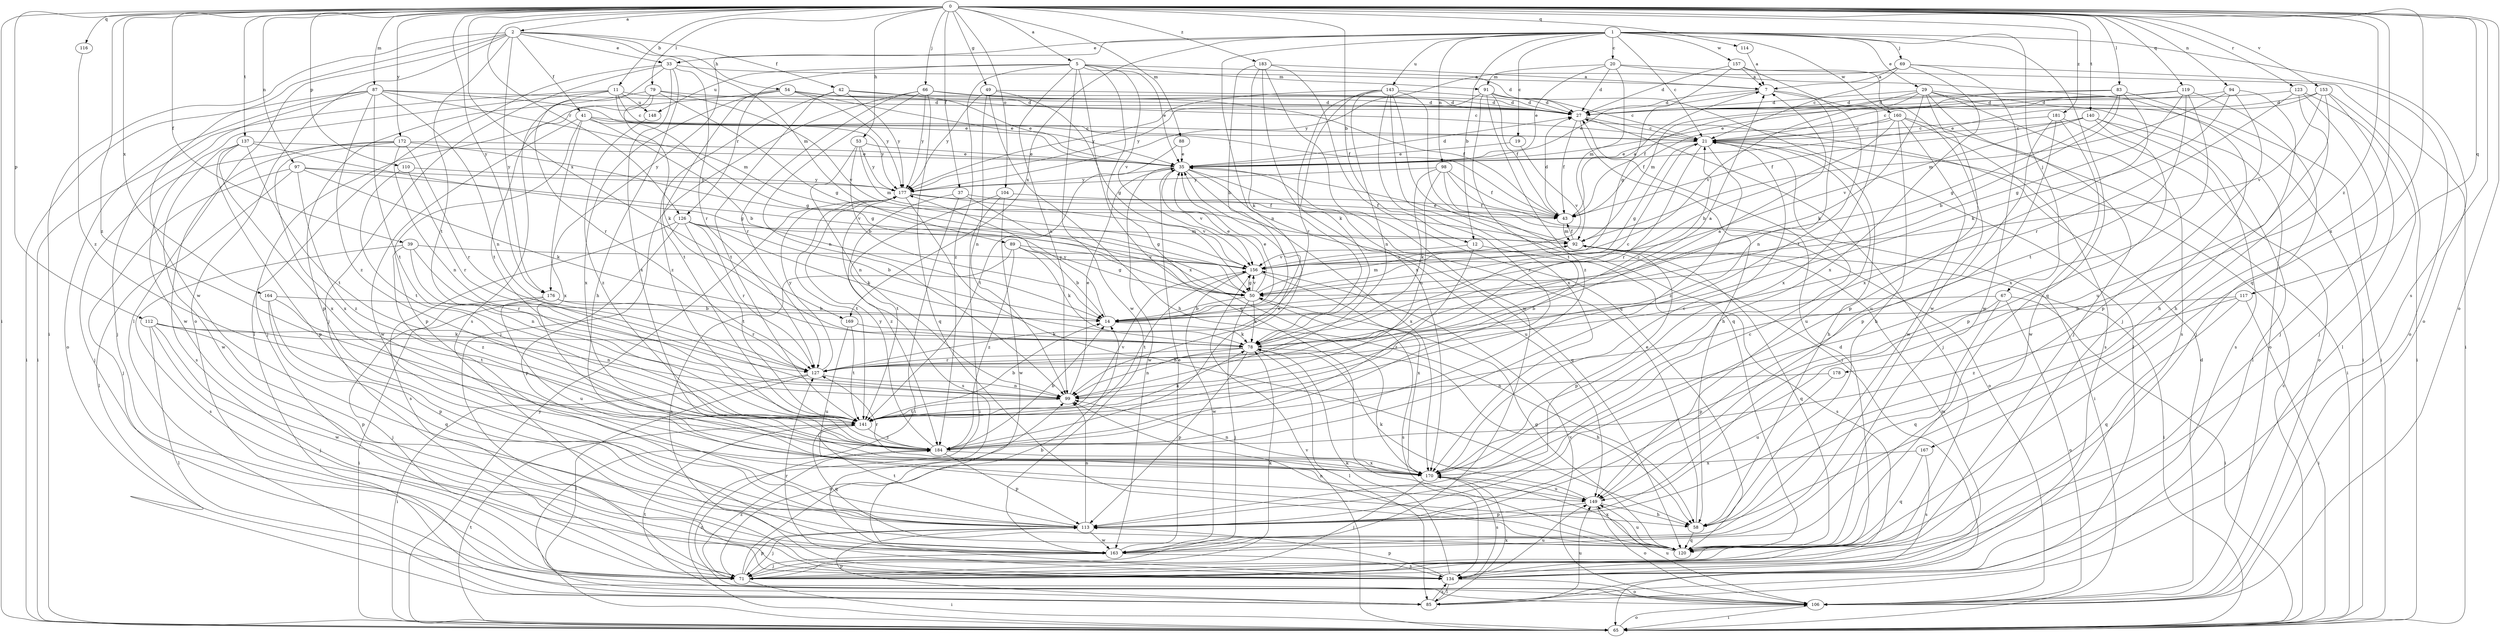 strict digraph  {
0;
1;
2;
5;
7;
11;
12;
14;
19;
20;
21;
27;
29;
33;
35;
37;
39;
41;
42;
43;
49;
50;
53;
54;
58;
65;
66;
67;
69;
71;
78;
79;
83;
85;
87;
88;
89;
91;
92;
94;
97;
98;
99;
104;
106;
110;
112;
113;
114;
116;
117;
119;
120;
123;
126;
127;
134;
137;
140;
141;
143;
148;
149;
153;
156;
157;
160;
163;
164;
167;
169;
170;
172;
176;
177;
178;
181;
183;
184;
0 -> 2  [label=a];
0 -> 5  [label=a];
0 -> 11  [label=b];
0 -> 12  [label=b];
0 -> 37  [label=f];
0 -> 39  [label=f];
0 -> 49  [label=g];
0 -> 53  [label=h];
0 -> 65  [label=i];
0 -> 66  [label=j];
0 -> 79  [label=l];
0 -> 83  [label=l];
0 -> 87  [label=m];
0 -> 88  [label=m];
0 -> 94  [label=n];
0 -> 97  [label=n];
0 -> 104  [label=o];
0 -> 106  [label=o];
0 -> 110  [label=p];
0 -> 112  [label=p];
0 -> 114  [label=q];
0 -> 116  [label=q];
0 -> 117  [label=q];
0 -> 119  [label=q];
0 -> 120  [label=q];
0 -> 123  [label=r];
0 -> 126  [label=r];
0 -> 134  [label=s];
0 -> 137  [label=t];
0 -> 140  [label=t];
0 -> 153  [label=v];
0 -> 164  [label=x];
0 -> 167  [label=x];
0 -> 169  [label=x];
0 -> 172  [label=y];
0 -> 176  [label=y];
0 -> 178  [label=z];
0 -> 181  [label=z];
0 -> 183  [label=z];
0 -> 184  [label=z];
1 -> 12  [label=b];
1 -> 19  [label=c];
1 -> 20  [label=c];
1 -> 21  [label=c];
1 -> 29  [label=e];
1 -> 33  [label=e];
1 -> 67  [label=j];
1 -> 69  [label=j];
1 -> 98  [label=n];
1 -> 99  [label=n];
1 -> 106  [label=o];
1 -> 120  [label=q];
1 -> 143  [label=u];
1 -> 157  [label=w];
1 -> 160  [label=w];
1 -> 169  [label=x];
1 -> 176  [label=y];
2 -> 33  [label=e];
2 -> 41  [label=f];
2 -> 42  [label=f];
2 -> 54  [label=h];
2 -> 65  [label=i];
2 -> 85  [label=l];
2 -> 89  [label=m];
2 -> 106  [label=o];
2 -> 141  [label=t];
2 -> 163  [label=w];
2 -> 176  [label=y];
5 -> 27  [label=d];
5 -> 35  [label=e];
5 -> 91  [label=m];
5 -> 99  [label=n];
5 -> 120  [label=q];
5 -> 126  [label=r];
5 -> 148  [label=u];
5 -> 156  [label=v];
5 -> 163  [label=w];
5 -> 170  [label=x];
5 -> 184  [label=z];
7 -> 27  [label=d];
7 -> 35  [label=e];
7 -> 99  [label=n];
7 -> 170  [label=x];
11 -> 21  [label=c];
11 -> 27  [label=d];
11 -> 43  [label=f];
11 -> 65  [label=i];
11 -> 127  [label=r];
11 -> 148  [label=u];
11 -> 163  [label=w];
12 -> 134  [label=s];
12 -> 156  [label=v];
12 -> 184  [label=z];
14 -> 35  [label=e];
14 -> 78  [label=k];
14 -> 177  [label=y];
19 -> 35  [label=e];
19 -> 156  [label=v];
20 -> 27  [label=d];
20 -> 35  [label=e];
20 -> 65  [label=i];
20 -> 71  [label=j];
20 -> 91  [label=m];
20 -> 92  [label=m];
21 -> 35  [label=e];
21 -> 50  [label=g];
21 -> 58  [label=h];
21 -> 127  [label=r];
21 -> 149  [label=u];
21 -> 184  [label=z];
27 -> 21  [label=c];
27 -> 43  [label=f];
27 -> 58  [label=h];
27 -> 71  [label=j];
29 -> 27  [label=d];
29 -> 65  [label=i];
29 -> 71  [label=j];
29 -> 78  [label=k];
29 -> 92  [label=m];
29 -> 106  [label=o];
29 -> 113  [label=p];
29 -> 134  [label=s];
29 -> 156  [label=v];
33 -> 7  [label=a];
33 -> 58  [label=h];
33 -> 71  [label=j];
33 -> 85  [label=l];
33 -> 127  [label=r];
33 -> 134  [label=s];
33 -> 170  [label=x];
35 -> 27  [label=d];
35 -> 120  [label=q];
35 -> 149  [label=u];
35 -> 156  [label=v];
35 -> 163  [label=w];
35 -> 170  [label=x];
35 -> 177  [label=y];
37 -> 43  [label=f];
37 -> 50  [label=g];
37 -> 65  [label=i];
37 -> 184  [label=z];
39 -> 99  [label=n];
39 -> 127  [label=r];
39 -> 134  [label=s];
39 -> 156  [label=v];
39 -> 184  [label=z];
41 -> 14  [label=b];
41 -> 21  [label=c];
41 -> 50  [label=g];
41 -> 113  [label=p];
41 -> 163  [label=w];
41 -> 170  [label=x];
41 -> 177  [label=y];
42 -> 27  [label=d];
42 -> 35  [label=e];
42 -> 141  [label=t];
42 -> 177  [label=y];
42 -> 184  [label=z];
43 -> 7  [label=a];
43 -> 27  [label=d];
43 -> 92  [label=m];
49 -> 27  [label=d];
49 -> 50  [label=g];
49 -> 58  [label=h];
49 -> 99  [label=n];
49 -> 177  [label=y];
50 -> 14  [label=b];
50 -> 35  [label=e];
50 -> 71  [label=j];
50 -> 78  [label=k];
50 -> 92  [label=m];
50 -> 134  [label=s];
50 -> 156  [label=v];
53 -> 14  [label=b];
53 -> 35  [label=e];
53 -> 92  [label=m];
53 -> 99  [label=n];
53 -> 177  [label=y];
54 -> 21  [label=c];
54 -> 27  [label=d];
54 -> 35  [label=e];
54 -> 71  [label=j];
54 -> 141  [label=t];
54 -> 170  [label=x];
54 -> 177  [label=y];
58 -> 35  [label=e];
58 -> 120  [label=q];
65 -> 21  [label=c];
65 -> 106  [label=o];
65 -> 141  [label=t];
65 -> 156  [label=v];
65 -> 177  [label=y];
66 -> 27  [label=d];
66 -> 43  [label=f];
66 -> 71  [label=j];
66 -> 99  [label=n];
66 -> 120  [label=q];
66 -> 127  [label=r];
66 -> 177  [label=y];
67 -> 14  [label=b];
67 -> 65  [label=i];
67 -> 106  [label=o];
67 -> 113  [label=p];
67 -> 120  [label=q];
69 -> 7  [label=a];
69 -> 21  [label=c];
69 -> 106  [label=o];
69 -> 163  [label=w];
69 -> 170  [label=x];
69 -> 177  [label=y];
71 -> 14  [label=b];
71 -> 27  [label=d];
71 -> 65  [label=i];
71 -> 78  [label=k];
71 -> 99  [label=n];
71 -> 113  [label=p];
71 -> 184  [label=z];
78 -> 7  [label=a];
78 -> 21  [label=c];
78 -> 58  [label=h];
78 -> 85  [label=l];
78 -> 99  [label=n];
78 -> 113  [label=p];
78 -> 127  [label=r];
79 -> 27  [label=d];
79 -> 50  [label=g];
79 -> 78  [label=k];
79 -> 113  [label=p];
79 -> 141  [label=t];
79 -> 156  [label=v];
83 -> 14  [label=b];
83 -> 27  [label=d];
83 -> 43  [label=f];
83 -> 50  [label=g];
83 -> 65  [label=i];
83 -> 170  [label=x];
85 -> 113  [label=p];
85 -> 134  [label=s];
85 -> 149  [label=u];
85 -> 170  [label=x];
87 -> 27  [label=d];
87 -> 35  [label=e];
87 -> 65  [label=i];
87 -> 71  [label=j];
87 -> 92  [label=m];
87 -> 99  [label=n];
87 -> 106  [label=o];
87 -> 141  [label=t];
87 -> 184  [label=z];
88 -> 35  [label=e];
88 -> 141  [label=t];
89 -> 14  [label=b];
89 -> 50  [label=g];
89 -> 78  [label=k];
89 -> 134  [label=s];
89 -> 156  [label=v];
89 -> 184  [label=z];
91 -> 21  [label=c];
91 -> 27  [label=d];
91 -> 43  [label=f];
91 -> 85  [label=l];
91 -> 141  [label=t];
91 -> 177  [label=y];
91 -> 184  [label=z];
92 -> 35  [label=e];
92 -> 43  [label=f];
92 -> 65  [label=i];
92 -> 113  [label=p];
92 -> 120  [label=q];
92 -> 156  [label=v];
94 -> 27  [label=d];
94 -> 58  [label=h];
94 -> 78  [label=k];
94 -> 92  [label=m];
94 -> 113  [label=p];
97 -> 71  [label=j];
97 -> 78  [label=k];
97 -> 85  [label=l];
97 -> 156  [label=v];
97 -> 177  [label=y];
97 -> 184  [label=z];
98 -> 43  [label=f];
98 -> 65  [label=i];
98 -> 78  [label=k];
98 -> 99  [label=n];
98 -> 106  [label=o];
98 -> 177  [label=y];
99 -> 35  [label=e];
99 -> 141  [label=t];
104 -> 43  [label=f];
104 -> 65  [label=i];
104 -> 141  [label=t];
104 -> 163  [label=w];
106 -> 27  [label=d];
106 -> 65  [label=i];
106 -> 141  [label=t];
106 -> 149  [label=u];
106 -> 156  [label=v];
106 -> 184  [label=z];
110 -> 127  [label=r];
110 -> 141  [label=t];
110 -> 177  [label=y];
112 -> 71  [label=j];
112 -> 78  [label=k];
112 -> 85  [label=l];
112 -> 99  [label=n];
112 -> 113  [label=p];
112 -> 163  [label=w];
113 -> 21  [label=c];
113 -> 71  [label=j];
113 -> 99  [label=n];
113 -> 141  [label=t];
113 -> 163  [label=w];
114 -> 7  [label=a];
116 -> 184  [label=z];
117 -> 14  [label=b];
117 -> 65  [label=i];
117 -> 120  [label=q];
117 -> 184  [label=z];
119 -> 21  [label=c];
119 -> 27  [label=d];
119 -> 35  [label=e];
119 -> 50  [label=g];
119 -> 71  [label=j];
119 -> 141  [label=t];
119 -> 170  [label=x];
120 -> 50  [label=g];
120 -> 99  [label=n];
120 -> 149  [label=u];
120 -> 170  [label=x];
123 -> 27  [label=d];
123 -> 58  [label=h];
123 -> 71  [label=j];
123 -> 85  [label=l];
123 -> 127  [label=r];
126 -> 14  [label=b];
126 -> 78  [label=k];
126 -> 92  [label=m];
126 -> 113  [label=p];
126 -> 127  [label=r];
126 -> 134  [label=s];
126 -> 141  [label=t];
127 -> 7  [label=a];
127 -> 21  [label=c];
127 -> 65  [label=i];
127 -> 85  [label=l];
127 -> 99  [label=n];
127 -> 177  [label=y];
134 -> 78  [label=k];
134 -> 85  [label=l];
134 -> 92  [label=m];
134 -> 106  [label=o];
134 -> 113  [label=p];
134 -> 127  [label=r];
134 -> 149  [label=u];
137 -> 35  [label=e];
137 -> 50  [label=g];
137 -> 113  [label=p];
137 -> 141  [label=t];
137 -> 163  [label=w];
137 -> 170  [label=x];
140 -> 21  [label=c];
140 -> 43  [label=f];
140 -> 85  [label=l];
140 -> 113  [label=p];
140 -> 134  [label=s];
140 -> 156  [label=v];
141 -> 14  [label=b];
141 -> 78  [label=k];
141 -> 120  [label=q];
141 -> 156  [label=v];
141 -> 184  [label=z];
143 -> 27  [label=d];
143 -> 65  [label=i];
143 -> 78  [label=k];
143 -> 99  [label=n];
143 -> 120  [label=q];
143 -> 127  [label=r];
143 -> 170  [label=x];
143 -> 177  [label=y];
143 -> 184  [label=z];
148 -> 184  [label=z];
149 -> 58  [label=h];
149 -> 78  [label=k];
149 -> 106  [label=o];
149 -> 113  [label=p];
153 -> 27  [label=d];
153 -> 35  [label=e];
153 -> 65  [label=i];
153 -> 71  [label=j];
153 -> 149  [label=u];
153 -> 156  [label=v];
156 -> 50  [label=g];
156 -> 141  [label=t];
156 -> 163  [label=w];
156 -> 170  [label=x];
157 -> 7  [label=a];
157 -> 27  [label=d];
157 -> 50  [label=g];
157 -> 141  [label=t];
157 -> 163  [label=w];
160 -> 14  [label=b];
160 -> 21  [label=c];
160 -> 43  [label=f];
160 -> 58  [label=h];
160 -> 65  [label=i];
160 -> 134  [label=s];
160 -> 163  [label=w];
163 -> 35  [label=e];
163 -> 71  [label=j];
163 -> 134  [label=s];
164 -> 14  [label=b];
164 -> 113  [label=p];
164 -> 120  [label=q];
164 -> 141  [label=t];
167 -> 120  [label=q];
167 -> 134  [label=s];
167 -> 170  [label=x];
169 -> 78  [label=k];
169 -> 141  [label=t];
169 -> 149  [label=u];
170 -> 21  [label=c];
170 -> 71  [label=j];
170 -> 99  [label=n];
170 -> 127  [label=r];
170 -> 134  [label=s];
170 -> 149  [label=u];
172 -> 35  [label=e];
172 -> 50  [label=g];
172 -> 71  [label=j];
172 -> 99  [label=n];
172 -> 127  [label=r];
172 -> 134  [label=s];
172 -> 170  [label=x];
176 -> 14  [label=b];
176 -> 65  [label=i];
176 -> 71  [label=j];
176 -> 127  [label=r];
176 -> 149  [label=u];
177 -> 43  [label=f];
177 -> 58  [label=h];
177 -> 134  [label=s];
177 -> 141  [label=t];
177 -> 156  [label=v];
178 -> 99  [label=n];
178 -> 149  [label=u];
181 -> 21  [label=c];
181 -> 106  [label=o];
181 -> 113  [label=p];
181 -> 149  [label=u];
181 -> 163  [label=w];
183 -> 7  [label=a];
183 -> 14  [label=b];
183 -> 78  [label=k];
183 -> 120  [label=q];
183 -> 163  [label=w];
183 -> 170  [label=x];
184 -> 14  [label=b];
184 -> 35  [label=e];
184 -> 113  [label=p];
184 -> 170  [label=x];
184 -> 177  [label=y];
}
